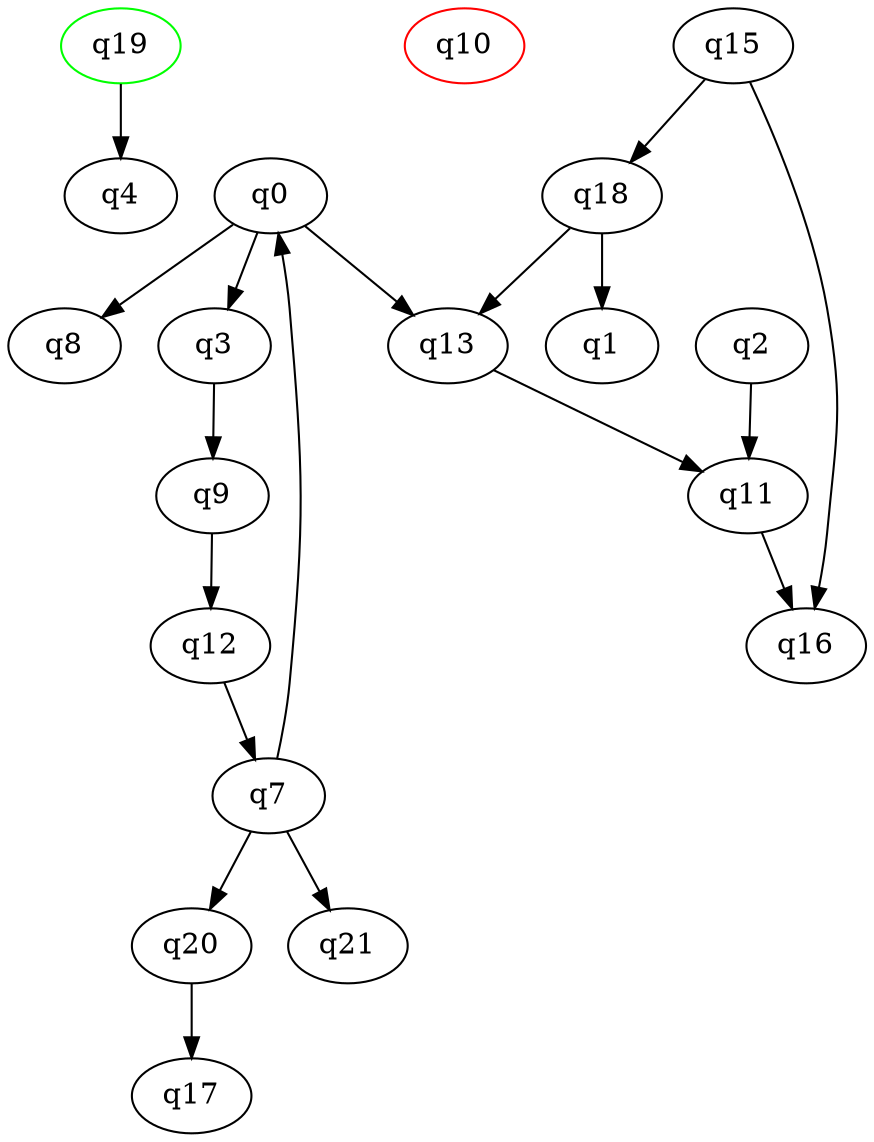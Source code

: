 digraph A{
q19 [initial=1,color=green];
q10 [final=1,color=red];
q0 -> q3;
q0 -> q8;
q0 -> q13;
q2 -> q11;
q3 -> q9;
q7 -> q0;
q7 -> q20;
q7 -> q21;
q9 -> q12;
q11 -> q16;
q12 -> q7;
q13 -> q11;
q15 -> q16;
q15 -> q18;
q18 -> q1;
q18 -> q13;
q19 -> q4;
q20 -> q17;
}